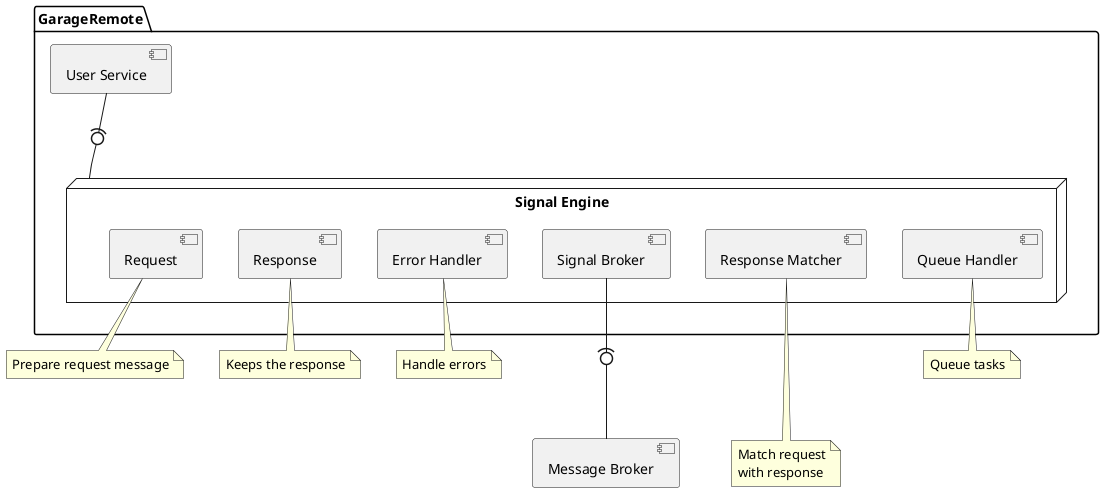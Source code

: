 @startuml
package "GarageRemote"{
    [User Service] as UC
    node "Signal Engine" as SC{
        [Request] as RHC
        [Response] as RPC
        [Error Handler] as ERC
        [Signal Broker] as SBC
        [Response Matcher] as RMC
        [Queue Handler] as QMC
    }
}
[Message Broker] as MC

note as RHC_Note
    Prepare request message
end note

note as QMC_Note
    Queue tasks
end note

note as RMC_Note
    Match request
    with response
end note

note as ERC_Note
    Handle errors
end note

note as RPC_Note
    Keeps the response
end note

UC --(0- SC
SBC --(0- MC

RHC .. RHC_Note
QMC .. QMC_Note
RMC ... RMC_Note
ERC .. ERC_Note
RPC .. RPC_Note

@enduml